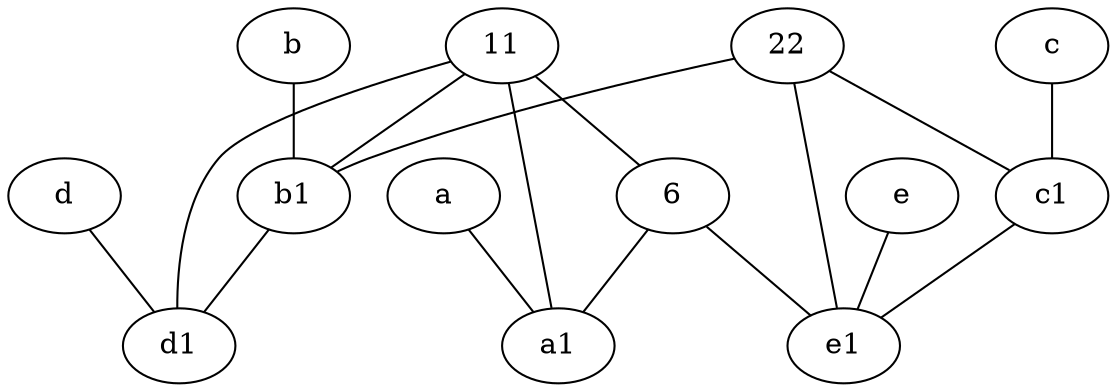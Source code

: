 graph {
	node [labelfontsize=50]
	d1 [labelfontsize=50 pos="3,5!"]
	c [labelfontsize=50 pos="4.5,2!"]
	d [labelfontsize=50 pos="2,5!"]
	a1 [labelfontsize=50 pos="8,3!"]
	a [labelfontsize=50 pos="8,2!"]
	b1 [labelfontsize=50 pos="9,4!"]
	11 [labelfontsize=50]
	b [labelfontsize=50 pos="10,4!"]
	c1 [labelfontsize=50 pos="4.5,3!"]
	e [labelfontsize=50 pos="7,9!"]
	6 [labelfontsize=50]
	22 [labelfontsize=50]
	e1 [labelfontsize=50 pos="7,7!"]
	6 -- a1
	6 -- e1
	b1 -- d1
	22 -- e1
	11 -- d1
	11 -- 6
	b -- b1
	11 -- a1
	22 -- b1
	e -- e1
	22 -- c1
	11 -- b1
	c1 -- e1
	c -- c1
	a -- a1
	d -- d1
}
